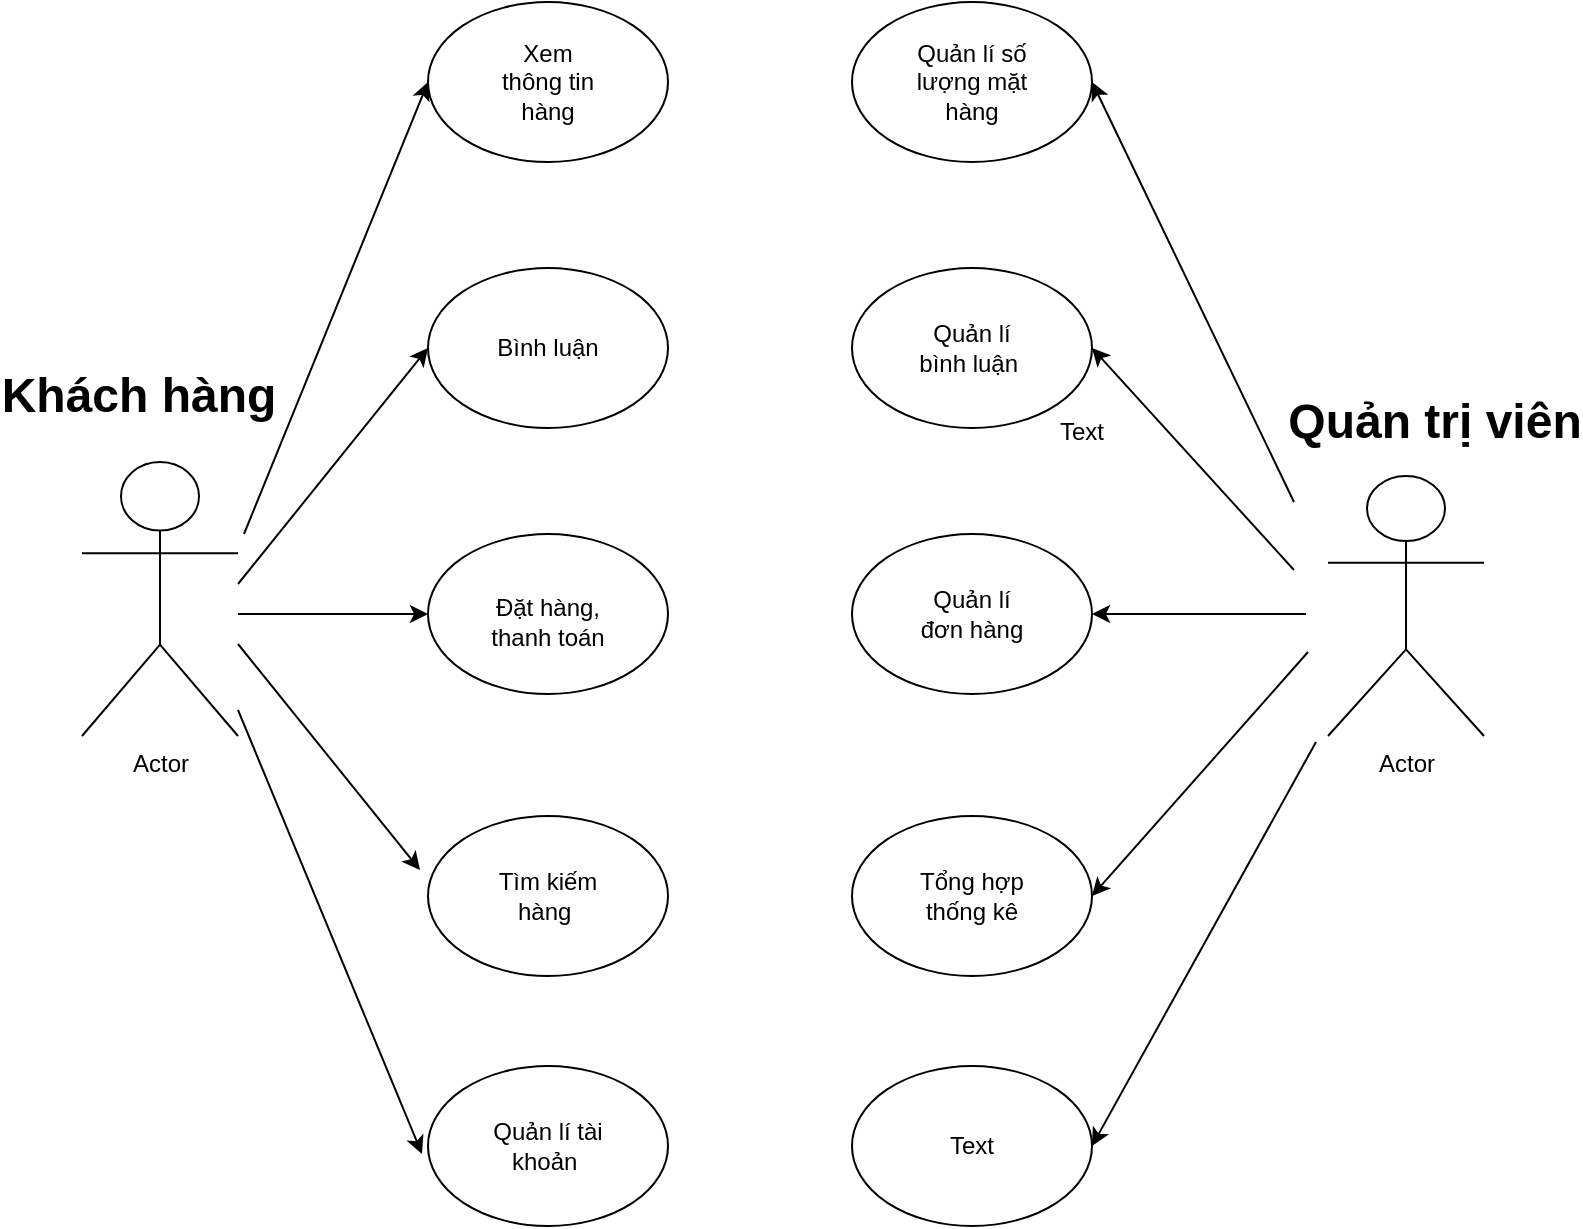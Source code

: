 <mxfile version="21.7.5" type="github">
  <diagram name="Trang-1" id="qRXYGgHkFFlOy0iazW_o">
    <mxGraphModel dx="1500" dy="876" grid="0" gridSize="10" guides="1" tooltips="1" connect="1" arrows="1" fold="1" page="1" pageScale="1" pageWidth="827" pageHeight="1169" math="0" shadow="0">
      <root>
        <mxCell id="0" />
        <mxCell id="1" parent="0" />
        <mxCell id="uniD2NlgxdXFvCSoE5NA-1" value="Actor" style="shape=umlActor;verticalLabelPosition=bottom;verticalAlign=top;html=1;outlineConnect=0;" parent="1" vertex="1">
          <mxGeometry x="72" y="448" width="78" height="137" as="geometry" />
        </mxCell>
        <mxCell id="uniD2NlgxdXFvCSoE5NA-3" value="Actor" style="shape=umlActor;verticalLabelPosition=bottom;verticalAlign=top;html=1;outlineConnect=0;" parent="1" vertex="1">
          <mxGeometry x="695" y="455" width="78" height="130" as="geometry" />
        </mxCell>
        <mxCell id="uniD2NlgxdXFvCSoE5NA-10" value="Khách hàng" style="text;strokeColor=none;fillColor=none;html=1;fontSize=24;fontStyle=1;verticalAlign=middle;align=center;" parent="1" vertex="1">
          <mxGeometry x="50" y="395" width="100" height="40" as="geometry" />
        </mxCell>
        <mxCell id="uniD2NlgxdXFvCSoE5NA-13" value="Quản trị viên" style="text;strokeColor=none;fillColor=none;html=1;fontSize=24;fontStyle=1;verticalAlign=middle;align=center;" parent="1" vertex="1">
          <mxGeometry x="698" y="408" width="100" height="40" as="geometry" />
        </mxCell>
        <mxCell id="uniD2NlgxdXFvCSoE5NA-14" value="" style="ellipse;whiteSpace=wrap;html=1;" parent="1" vertex="1">
          <mxGeometry x="245" y="218" width="120" height="80" as="geometry" />
        </mxCell>
        <mxCell id="uniD2NlgxdXFvCSoE5NA-16" value="" style="ellipse;whiteSpace=wrap;html=1;" parent="1" vertex="1">
          <mxGeometry x="245" y="351" width="120" height="80" as="geometry" />
        </mxCell>
        <mxCell id="uniD2NlgxdXFvCSoE5NA-17" value="" style="ellipse;whiteSpace=wrap;html=1;" parent="1" vertex="1">
          <mxGeometry x="245" y="484" width="120" height="80" as="geometry" />
        </mxCell>
        <mxCell id="uniD2NlgxdXFvCSoE5NA-20" value="" style="ellipse;whiteSpace=wrap;html=1;" parent="1" vertex="1">
          <mxGeometry x="245" y="750" width="120" height="80" as="geometry" />
        </mxCell>
        <mxCell id="uniD2NlgxdXFvCSoE5NA-21" value="" style="ellipse;whiteSpace=wrap;html=1;" parent="1" vertex="1">
          <mxGeometry x="245" y="625" width="120" height="80" as="geometry" />
        </mxCell>
        <mxCell id="uniD2NlgxdXFvCSoE5NA-22" value="" style="ellipse;whiteSpace=wrap;html=1;" parent="1" vertex="1">
          <mxGeometry x="457" y="218" width="120" height="80" as="geometry" />
        </mxCell>
        <mxCell id="uniD2NlgxdXFvCSoE5NA-23" value="" style="ellipse;whiteSpace=wrap;html=1;" parent="1" vertex="1">
          <mxGeometry x="457" y="351" width="120" height="80" as="geometry" />
        </mxCell>
        <mxCell id="uniD2NlgxdXFvCSoE5NA-24" value="" style="ellipse;whiteSpace=wrap;html=1;" parent="1" vertex="1">
          <mxGeometry x="457" y="484" width="120" height="80" as="geometry" />
        </mxCell>
        <mxCell id="uniD2NlgxdXFvCSoE5NA-25" value="" style="ellipse;whiteSpace=wrap;html=1;" parent="1" vertex="1">
          <mxGeometry x="457" y="750" width="120" height="80" as="geometry" />
        </mxCell>
        <mxCell id="uniD2NlgxdXFvCSoE5NA-26" value="" style="ellipse;whiteSpace=wrap;html=1;" parent="1" vertex="1">
          <mxGeometry x="457" y="625" width="120" height="80" as="geometry" />
        </mxCell>
        <mxCell id="uniD2NlgxdXFvCSoE5NA-29" value="Xem thông tin hàng" style="text;html=1;strokeColor=none;fillColor=none;align=center;verticalAlign=middle;whiteSpace=wrap;rounded=0;" parent="1" vertex="1">
          <mxGeometry x="275" y="243" width="60" height="30" as="geometry" />
        </mxCell>
        <mxCell id="uniD2NlgxdXFvCSoE5NA-30" style="edgeStyle=orthogonalEdgeStyle;rounded=0;orthogonalLoop=1;jettySize=auto;html=1;exitX=0.5;exitY=1;exitDx=0;exitDy=0;" parent="1" source="uniD2NlgxdXFvCSoE5NA-29" target="uniD2NlgxdXFvCSoE5NA-29" edge="1">
          <mxGeometry relative="1" as="geometry" />
        </mxCell>
        <mxCell id="uniD2NlgxdXFvCSoE5NA-31" value="Text" style="text;html=1;strokeColor=none;fillColor=none;align=center;verticalAlign=middle;whiteSpace=wrap;rounded=0;" parent="1" vertex="1">
          <mxGeometry x="542" y="418" width="60" height="30" as="geometry" />
        </mxCell>
        <mxCell id="uniD2NlgxdXFvCSoE5NA-32" value="&lt;h1&gt;&lt;br&gt;&lt;/h1&gt;" style="text;html=1;strokeColor=none;fillColor=none;spacing=5;spacingTop=-20;whiteSpace=wrap;overflow=hidden;rounded=0;" parent="1" vertex="1">
          <mxGeometry x="255" y="364" width="190" height="120" as="geometry" />
        </mxCell>
        <mxCell id="uniD2NlgxdXFvCSoE5NA-33" value="Bình luận" style="text;html=1;strokeColor=none;fillColor=none;align=center;verticalAlign=middle;whiteSpace=wrap;rounded=0;" parent="1" vertex="1">
          <mxGeometry x="275" y="376" width="60" height="30" as="geometry" />
        </mxCell>
        <mxCell id="uniD2NlgxdXFvCSoE5NA-34" value="Đặt hàng, thanh toán" style="text;html=1;strokeColor=none;fillColor=none;align=center;verticalAlign=middle;whiteSpace=wrap;rounded=0;" parent="1" vertex="1">
          <mxGeometry x="275" y="513" width="60" height="30" as="geometry" />
        </mxCell>
        <mxCell id="uniD2NlgxdXFvCSoE5NA-35" value="Tìm kiếm hàng&amp;nbsp;" style="text;html=1;strokeColor=none;fillColor=none;align=center;verticalAlign=middle;whiteSpace=wrap;rounded=0;" parent="1" vertex="1">
          <mxGeometry x="275" y="650" width="60" height="30" as="geometry" />
        </mxCell>
        <mxCell id="uniD2NlgxdXFvCSoE5NA-36" value="Quản lí tài khoản&amp;nbsp;" style="text;html=1;strokeColor=none;fillColor=none;align=center;verticalAlign=middle;whiteSpace=wrap;rounded=0;" parent="1" vertex="1">
          <mxGeometry x="275" y="775" width="60" height="30" as="geometry" />
        </mxCell>
        <mxCell id="uniD2NlgxdXFvCSoE5NA-37" value="Quản lí số lượng mặt hàng" style="text;html=1;strokeColor=none;fillColor=none;align=center;verticalAlign=middle;whiteSpace=wrap;rounded=0;" parent="1" vertex="1">
          <mxGeometry x="487" y="243" width="60" height="30" as="geometry" />
        </mxCell>
        <mxCell id="uniD2NlgxdXFvCSoE5NA-38" value="Quản lí bình luận&amp;nbsp;" style="text;html=1;strokeColor=none;fillColor=none;align=center;verticalAlign=middle;whiteSpace=wrap;rounded=0;" parent="1" vertex="1">
          <mxGeometry x="487" y="376" width="60" height="30" as="geometry" />
        </mxCell>
        <mxCell id="uniD2NlgxdXFvCSoE5NA-39" value="Quản lí đơn hàng" style="text;html=1;strokeColor=none;fillColor=none;align=center;verticalAlign=middle;whiteSpace=wrap;rounded=0;" parent="1" vertex="1">
          <mxGeometry x="488" y="509" width="58" height="30" as="geometry" />
        </mxCell>
        <mxCell id="uniD2NlgxdXFvCSoE5NA-40" value="Tổng hợp thống kê" style="text;html=1;strokeColor=none;fillColor=none;align=center;verticalAlign=middle;whiteSpace=wrap;rounded=0;" parent="1" vertex="1">
          <mxGeometry x="487" y="650" width="60" height="30" as="geometry" />
        </mxCell>
        <mxCell id="uniD2NlgxdXFvCSoE5NA-41" value="Text" style="text;html=1;strokeColor=none;fillColor=none;align=center;verticalAlign=middle;whiteSpace=wrap;rounded=0;" parent="1" vertex="1">
          <mxGeometry x="487" y="775" width="60" height="30" as="geometry" />
        </mxCell>
        <mxCell id="nmO18yFluDHcEsKRJWV_-6" value="" style="endArrow=classic;html=1;rounded=0;entryX=0;entryY=0.5;entryDx=0;entryDy=0;" edge="1" parent="1" target="uniD2NlgxdXFvCSoE5NA-14">
          <mxGeometry width="50" height="50" relative="1" as="geometry">
            <mxPoint x="153" y="484" as="sourcePoint" />
            <mxPoint x="203" y="434" as="targetPoint" />
            <Array as="points" />
          </mxGeometry>
        </mxCell>
        <mxCell id="nmO18yFluDHcEsKRJWV_-7" value="" style="endArrow=classic;html=1;rounded=0;entryX=0;entryY=0.5;entryDx=0;entryDy=0;" edge="1" parent="1" target="uniD2NlgxdXFvCSoE5NA-16">
          <mxGeometry width="50" height="50" relative="1" as="geometry">
            <mxPoint x="150" y="509" as="sourcePoint" />
            <mxPoint x="200" y="459" as="targetPoint" />
            <Array as="points" />
          </mxGeometry>
        </mxCell>
        <mxCell id="nmO18yFluDHcEsKRJWV_-8" value="" style="endArrow=classic;html=1;rounded=0;entryX=0;entryY=0.5;entryDx=0;entryDy=0;" edge="1" parent="1" target="uniD2NlgxdXFvCSoE5NA-17">
          <mxGeometry width="50" height="50" relative="1" as="geometry">
            <mxPoint x="150" y="524" as="sourcePoint" />
            <mxPoint x="200" y="474" as="targetPoint" />
          </mxGeometry>
        </mxCell>
        <mxCell id="nmO18yFluDHcEsKRJWV_-9" value="" style="endArrow=classic;html=1;rounded=0;" edge="1" parent="1">
          <mxGeometry width="50" height="50" relative="1" as="geometry">
            <mxPoint x="150" y="539" as="sourcePoint" />
            <mxPoint x="241" y="652" as="targetPoint" />
          </mxGeometry>
        </mxCell>
        <mxCell id="nmO18yFluDHcEsKRJWV_-11" value="" style="endArrow=classic;html=1;rounded=0;" edge="1" parent="1">
          <mxGeometry width="50" height="50" relative="1" as="geometry">
            <mxPoint x="150" y="572" as="sourcePoint" />
            <mxPoint x="242" y="794" as="targetPoint" />
          </mxGeometry>
        </mxCell>
        <mxCell id="nmO18yFluDHcEsKRJWV_-13" value="" style="endArrow=classic;html=1;rounded=0;entryX=1;entryY=0.5;entryDx=0;entryDy=0;" edge="1" parent="1" target="uniD2NlgxdXFvCSoE5NA-24">
          <mxGeometry width="50" height="50" relative="1" as="geometry">
            <mxPoint x="660" y="524" as="sourcePoint" />
            <mxPoint x="710" y="489" as="targetPoint" />
            <Array as="points">
              <mxPoint x="684" y="524" />
            </Array>
          </mxGeometry>
        </mxCell>
        <mxCell id="nmO18yFluDHcEsKRJWV_-14" value="" style="endArrow=classic;html=1;rounded=0;entryX=1;entryY=0.5;entryDx=0;entryDy=0;" edge="1" parent="1" target="uniD2NlgxdXFvCSoE5NA-23">
          <mxGeometry width="50" height="50" relative="1" as="geometry">
            <mxPoint x="678" y="502" as="sourcePoint" />
            <mxPoint x="712" y="459" as="targetPoint" />
          </mxGeometry>
        </mxCell>
        <mxCell id="nmO18yFluDHcEsKRJWV_-15" value="" style="endArrow=classic;html=1;rounded=0;entryX=1;entryY=0.5;entryDx=0;entryDy=0;" edge="1" parent="1" target="uniD2NlgxdXFvCSoE5NA-22">
          <mxGeometry width="50" height="50" relative="1" as="geometry">
            <mxPoint x="678" y="468" as="sourcePoint" />
            <mxPoint x="698" y="356" as="targetPoint" />
          </mxGeometry>
        </mxCell>
        <mxCell id="nmO18yFluDHcEsKRJWV_-16" value="" style="endArrow=classic;html=1;rounded=0;entryX=1;entryY=0.5;entryDx=0;entryDy=0;" edge="1" parent="1" target="uniD2NlgxdXFvCSoE5NA-26">
          <mxGeometry width="50" height="50" relative="1" as="geometry">
            <mxPoint x="685" y="543" as="sourcePoint" />
            <mxPoint x="701" y="614" as="targetPoint" />
          </mxGeometry>
        </mxCell>
        <mxCell id="nmO18yFluDHcEsKRJWV_-17" value="" style="endArrow=classic;html=1;rounded=0;entryX=1;entryY=0.5;entryDx=0;entryDy=0;" edge="1" parent="1" target="uniD2NlgxdXFvCSoE5NA-25">
          <mxGeometry width="50" height="50" relative="1" as="geometry">
            <mxPoint x="689" y="588" as="sourcePoint" />
            <mxPoint x="711" y="745" as="targetPoint" />
          </mxGeometry>
        </mxCell>
      </root>
    </mxGraphModel>
  </diagram>
</mxfile>
